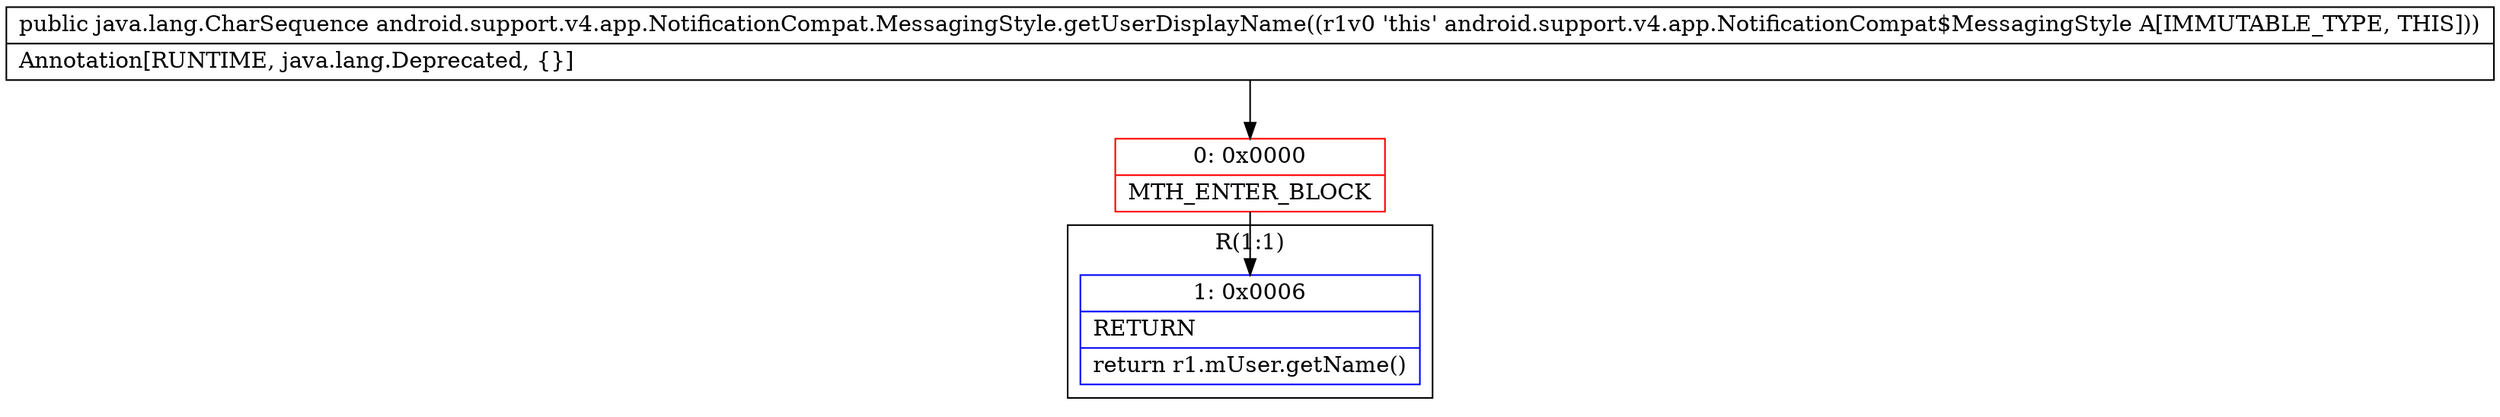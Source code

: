 digraph "CFG forandroid.support.v4.app.NotificationCompat.MessagingStyle.getUserDisplayName()Ljava\/lang\/CharSequence;" {
subgraph cluster_Region_1739142474 {
label = "R(1:1)";
node [shape=record,color=blue];
Node_1 [shape=record,label="{1\:\ 0x0006|RETURN\l|return r1.mUser.getName()\l}"];
}
Node_0 [shape=record,color=red,label="{0\:\ 0x0000|MTH_ENTER_BLOCK\l}"];
MethodNode[shape=record,label="{public java.lang.CharSequence android.support.v4.app.NotificationCompat.MessagingStyle.getUserDisplayName((r1v0 'this' android.support.v4.app.NotificationCompat$MessagingStyle A[IMMUTABLE_TYPE, THIS]))  | Annotation[RUNTIME, java.lang.Deprecated, \{\}]\l}"];
MethodNode -> Node_0;
Node_0 -> Node_1;
}


